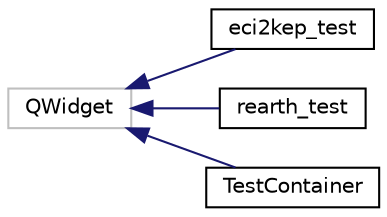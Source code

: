digraph "Graphical Class Hierarchy"
{
 // INTERACTIVE_SVG=YES
  edge [fontname="Helvetica",fontsize="10",labelfontname="Helvetica",labelfontsize="10"];
  node [fontname="Helvetica",fontsize="10",shape=record];
  rankdir="LR";
  Node42 [label="QWidget",height=0.2,width=0.4,color="grey75", fillcolor="white", style="filled"];
  Node42 -> Node0 [dir="back",color="midnightblue",fontsize="10",style="solid",fontname="Helvetica"];
  Node0 [label="eci2kep_test",height=0.2,width=0.4,color="black", fillcolor="white", style="filled",URL="$classeci2kep__test.html"];
  Node42 -> Node44 [dir="back",color="midnightblue",fontsize="10",style="solid",fontname="Helvetica"];
  Node44 [label="rearth_test",height=0.2,width=0.4,color="black", fillcolor="white", style="filled",URL="$classrearth__test.html"];
  Node42 -> Node45 [dir="back",color="midnightblue",fontsize="10",style="solid",fontname="Helvetica"];
  Node45 [label="TestContainer",height=0.2,width=0.4,color="black", fillcolor="white", style="filled",URL="$class_test_container.html"];
}
